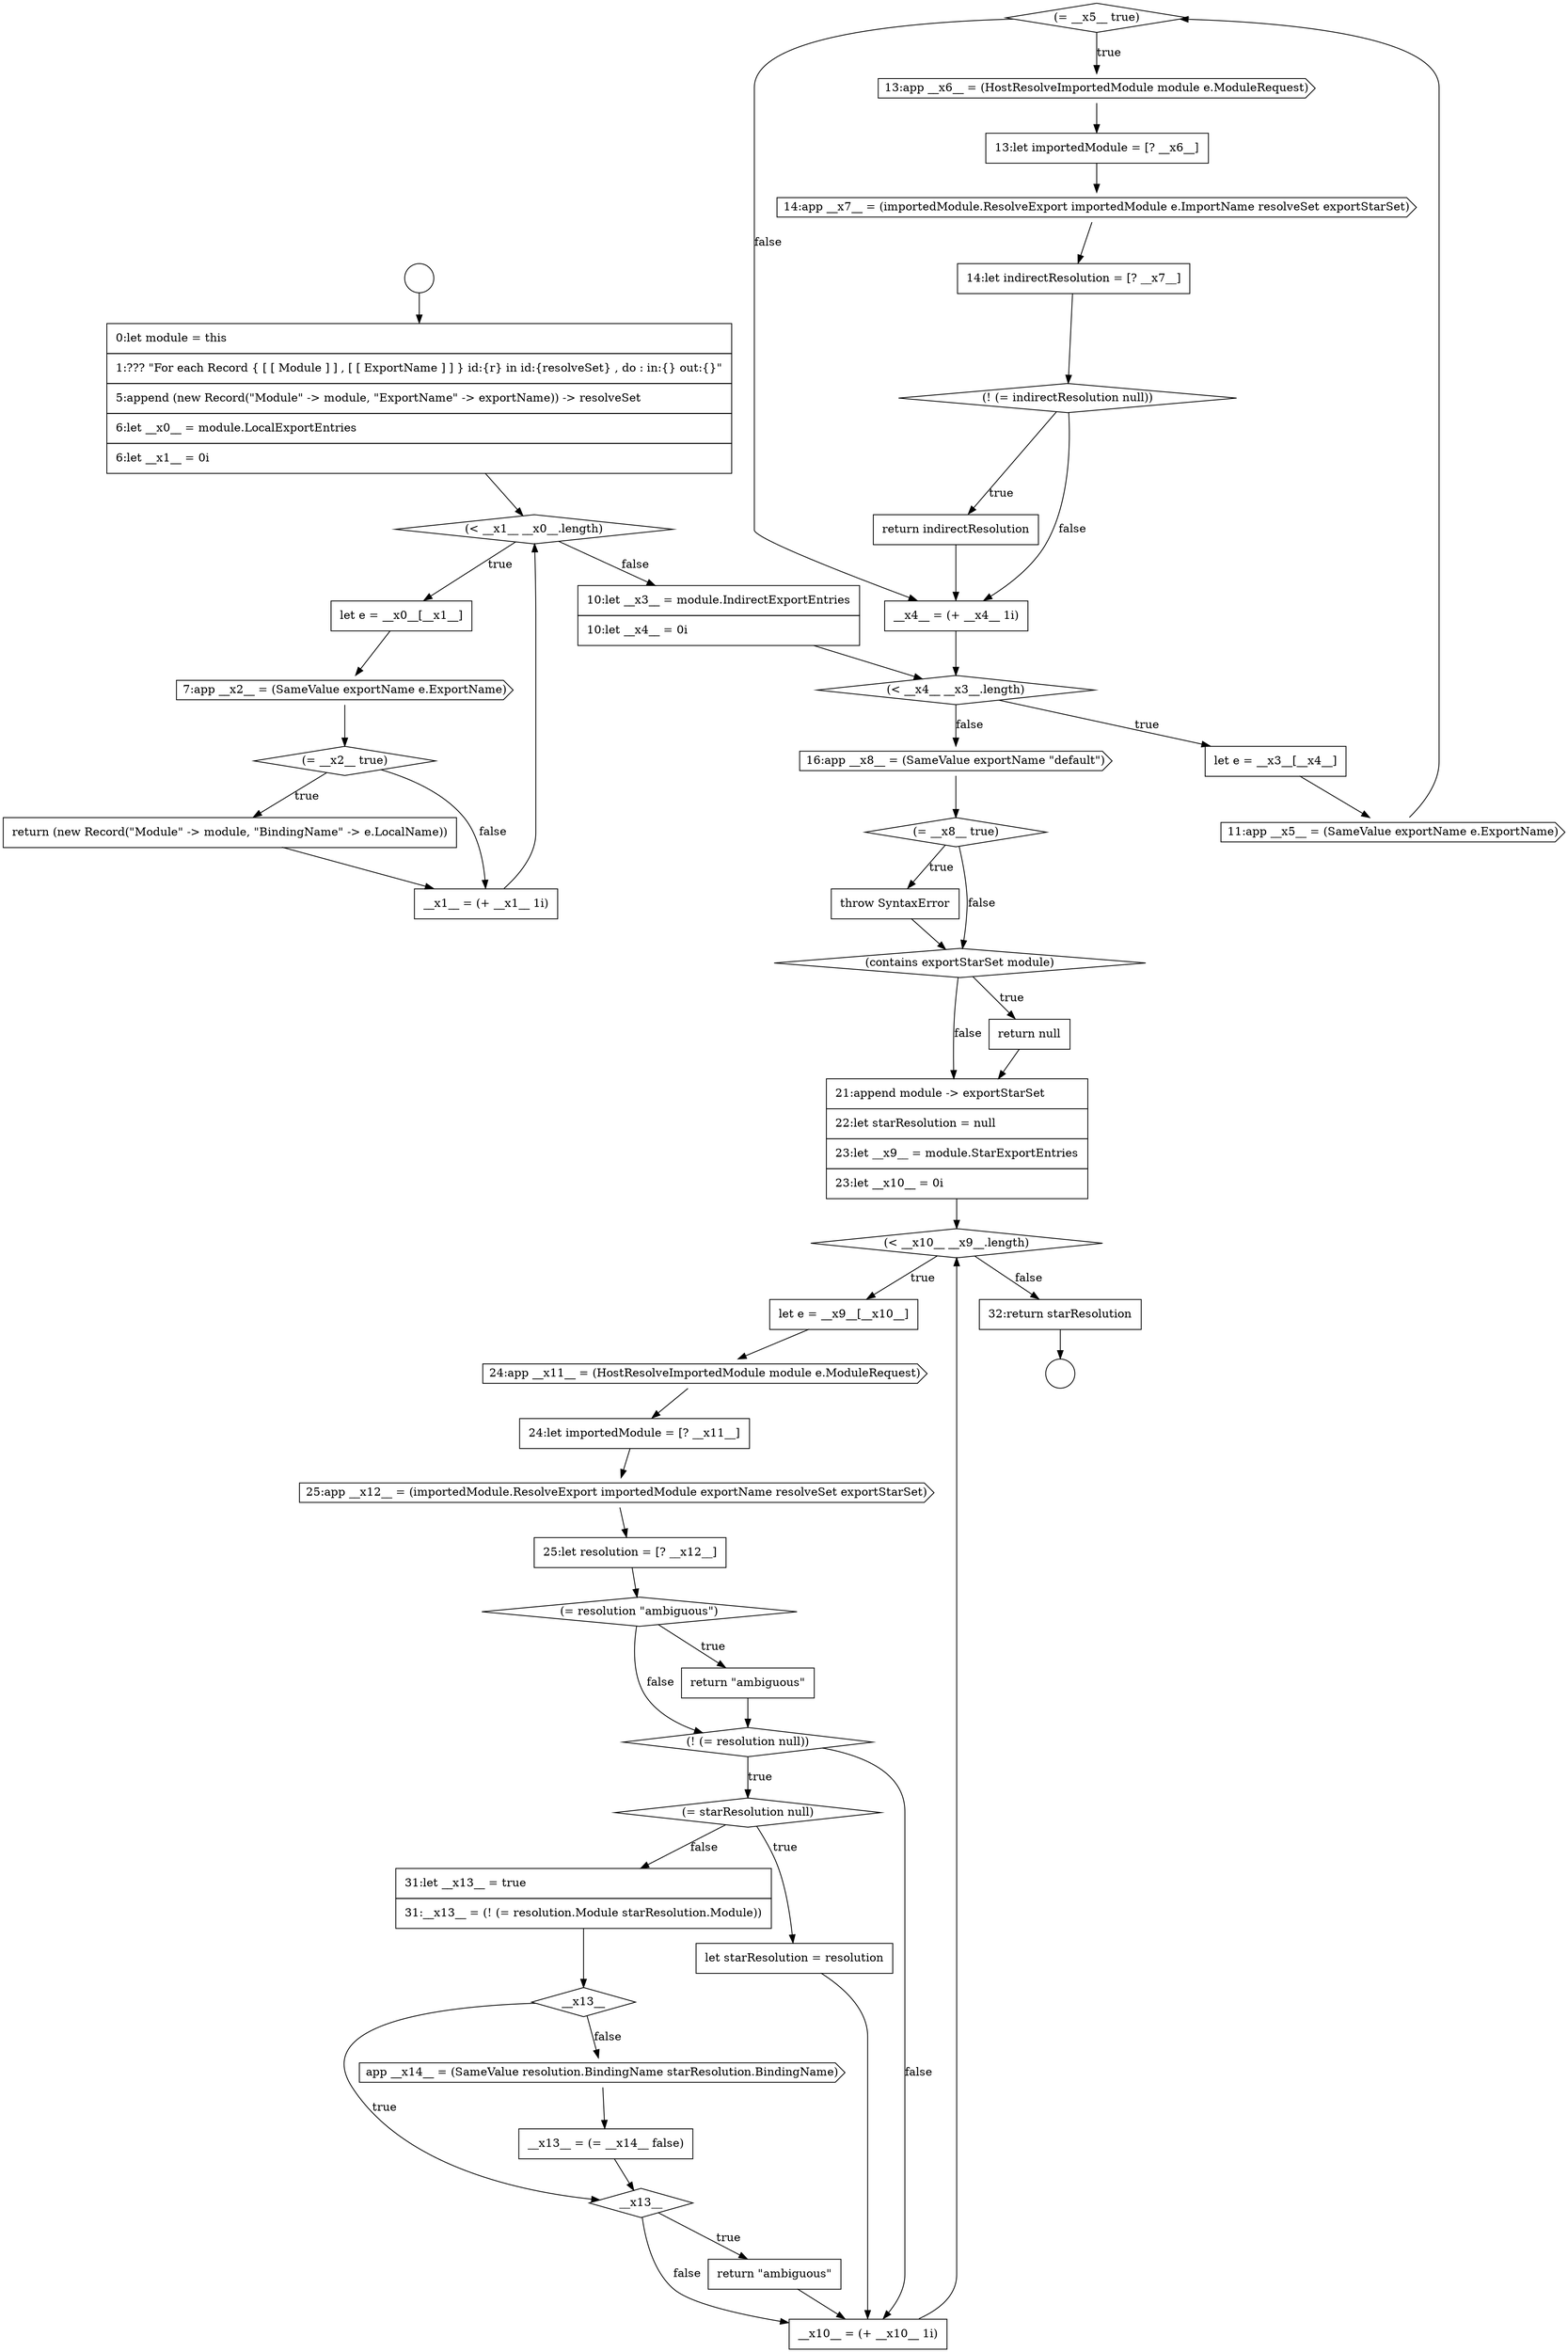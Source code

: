 digraph {
  node9657 [shape=diamond, label=<<font color="black">(= __x5__ true)</font>> color="black" fillcolor="white" style=filled]
  node9668 [shape=diamond, label=<<font color="black">(contains exportStarSet module)</font>> color="black" fillcolor="white" style=filled]
  node9661 [shape=none, margin=0, label=<<font color="black">
    <table border="0" cellborder="1" cellspacing="0" cellpadding="10">
      <tr><td align="left">14:let indirectResolution = [? __x7__]</td></tr>
    </table>
  </font>> color="black" fillcolor="white" style=filled]
  node9680 [shape=diamond, label=<<font color="black">(= starResolution null)</font>> color="black" fillcolor="white" style=filled]
  node9663 [shape=none, margin=0, label=<<font color="black">
    <table border="0" cellborder="1" cellspacing="0" cellpadding="10">
      <tr><td align="left">return indirectResolution</td></tr>
    </table>
  </font>> color="black" fillcolor="white" style=filled]
  node9679 [shape=diamond, label=<<font color="black">(! (= resolution null))</font>> color="black" fillcolor="white" style=filled]
  node9653 [shape=none, margin=0, label=<<font color="black">
    <table border="0" cellborder="1" cellspacing="0" cellpadding="10">
      <tr><td align="left">10:let __x3__ = module.IndirectExportEntries</td></tr>
      <tr><td align="left">10:let __x4__ = 0i</td></tr>
    </table>
  </font>> color="black" fillcolor="white" style=filled]
  node9648 [shape=none, margin=0, label=<<font color="black">
    <table border="0" cellborder="1" cellspacing="0" cellpadding="10">
      <tr><td align="left">let e = __x0__[__x1__]</td></tr>
    </table>
  </font>> color="black" fillcolor="white" style=filled]
  node9685 [shape=none, margin=0, label=<<font color="black">
    <table border="0" cellborder="1" cellspacing="0" cellpadding="10">
      <tr><td align="left">__x13__ = (= __x14__ false)</td></tr>
    </table>
  </font>> color="black" fillcolor="white" style=filled]
  node9676 [shape=none, margin=0, label=<<font color="black">
    <table border="0" cellborder="1" cellspacing="0" cellpadding="10">
      <tr><td align="left">25:let resolution = [? __x12__]</td></tr>
    </table>
  </font>> color="black" fillcolor="white" style=filled]
  node9644 [shape=circle label=" " color="black" fillcolor="white" style=filled]
  node9672 [shape=none, margin=0, label=<<font color="black">
    <table border="0" cellborder="1" cellspacing="0" cellpadding="10">
      <tr><td align="left">let e = __x9__[__x10__]</td></tr>
    </table>
  </font>> color="black" fillcolor="white" style=filled]
  node9682 [shape=none, margin=0, label=<<font color="black">
    <table border="0" cellborder="1" cellspacing="0" cellpadding="10">
      <tr><td align="left">31:let __x13__ = true</td></tr>
      <tr><td align="left">31:__x13__ = (! (= resolution.Module starResolution.Module))</td></tr>
    </table>
  </font>> color="black" fillcolor="white" style=filled]
  node9688 [shape=none, margin=0, label=<<font color="black">
    <table border="0" cellborder="1" cellspacing="0" cellpadding="10">
      <tr><td align="left">__x10__ = (+ __x10__ 1i)</td></tr>
    </table>
  </font>> color="black" fillcolor="white" style=filled]
  node9658 [shape=cds, label=<<font color="black">13:app __x6__ = (HostResolveImportedModule module e.ModuleRequest)</font>> color="black" fillcolor="white" style=filled]
  node9671 [shape=diamond, label=<<font color="black">(&lt; __x10__ __x9__.length)</font>> color="black" fillcolor="white" style=filled]
  node9667 [shape=none, margin=0, label=<<font color="black">
    <table border="0" cellborder="1" cellspacing="0" cellpadding="10">
      <tr><td align="left">throw SyntaxError</td></tr>
    </table>
  </font>> color="black" fillcolor="white" style=filled]
  node9662 [shape=diamond, label=<<font color="black">(! (= indirectResolution null))</font>> color="black" fillcolor="white" style=filled]
  node9645 [shape=circle label=" " color="black" fillcolor="white" style=filled]
  node9684 [shape=cds, label=<<font color="black">app __x14__ = (SameValue resolution.BindingName starResolution.BindingName)</font>> color="black" fillcolor="white" style=filled]
  node9689 [shape=none, margin=0, label=<<font color="black">
    <table border="0" cellborder="1" cellspacing="0" cellpadding="10">
      <tr><td align="left">32:return starResolution</td></tr>
    </table>
  </font>> color="black" fillcolor="white" style=filled]
  node9677 [shape=diamond, label=<<font color="black">(= resolution &quot;ambiguous&quot;)</font>> color="black" fillcolor="white" style=filled]
  node9650 [shape=diamond, label=<<font color="black">(= __x2__ true)</font>> color="black" fillcolor="white" style=filled]
  node9652 [shape=none, margin=0, label=<<font color="black">
    <table border="0" cellborder="1" cellspacing="0" cellpadding="10">
      <tr><td align="left">__x1__ = (+ __x1__ 1i)</td></tr>
    </table>
  </font>> color="black" fillcolor="white" style=filled]
  node9659 [shape=none, margin=0, label=<<font color="black">
    <table border="0" cellborder="1" cellspacing="0" cellpadding="10">
      <tr><td align="left">13:let importedModule = [? __x6__]</td></tr>
    </table>
  </font>> color="black" fillcolor="white" style=filled]
  node9687 [shape=none, margin=0, label=<<font color="black">
    <table border="0" cellborder="1" cellspacing="0" cellpadding="10">
      <tr><td align="left">return &quot;ambiguous&quot;</td></tr>
    </table>
  </font>> color="black" fillcolor="white" style=filled]
  node9681 [shape=none, margin=0, label=<<font color="black">
    <table border="0" cellborder="1" cellspacing="0" cellpadding="10">
      <tr><td align="left">let starResolution = resolution</td></tr>
    </table>
  </font>> color="black" fillcolor="white" style=filled]
  node9670 [shape=none, margin=0, label=<<font color="black">
    <table border="0" cellborder="1" cellspacing="0" cellpadding="10">
      <tr><td align="left">21:append module -&gt; exportStarSet</td></tr>
      <tr><td align="left">22:let starResolution = null</td></tr>
      <tr><td align="left">23:let __x9__ = module.StarExportEntries</td></tr>
      <tr><td align="left">23:let __x10__ = 0i</td></tr>
    </table>
  </font>> color="black" fillcolor="white" style=filled]
  node9655 [shape=none, margin=0, label=<<font color="black">
    <table border="0" cellborder="1" cellspacing="0" cellpadding="10">
      <tr><td align="left">let e = __x3__[__x4__]</td></tr>
    </table>
  </font>> color="black" fillcolor="white" style=filled]
  node9674 [shape=none, margin=0, label=<<font color="black">
    <table border="0" cellborder="1" cellspacing="0" cellpadding="10">
      <tr><td align="left">24:let importedModule = [? __x11__]</td></tr>
    </table>
  </font>> color="black" fillcolor="white" style=filled]
  node9673 [shape=cds, label=<<font color="black">24:app __x11__ = (HostResolveImportedModule module e.ModuleRequest)</font>> color="black" fillcolor="white" style=filled]
  node9651 [shape=none, margin=0, label=<<font color="black">
    <table border="0" cellborder="1" cellspacing="0" cellpadding="10">
      <tr><td align="left">return (new Record(&quot;Module&quot; -&gt; module, &quot;BindingName&quot; -&gt; e.LocalName))</td></tr>
    </table>
  </font>> color="black" fillcolor="white" style=filled]
  node9646 [shape=none, margin=0, label=<<font color="black">
    <table border="0" cellborder="1" cellspacing="0" cellpadding="10">
      <tr><td align="left">0:let module = this</td></tr>
      <tr><td align="left">1:??? &quot;For each Record { [ [ Module ] ] , [ [ ExportName ] ] } id:{r} in id:{resolveSet} , do : in:{} out:{}&quot;</td></tr>
      <tr><td align="left">5:append (new Record(&quot;Module&quot; -&gt; module, &quot;ExportName&quot; -&gt; exportName)) -&gt; resolveSet</td></tr>
      <tr><td align="left">6:let __x0__ = module.LocalExportEntries</td></tr>
      <tr><td align="left">6:let __x1__ = 0i</td></tr>
    </table>
  </font>> color="black" fillcolor="white" style=filled]
  node9678 [shape=none, margin=0, label=<<font color="black">
    <table border="0" cellborder="1" cellspacing="0" cellpadding="10">
      <tr><td align="left">return &quot;ambiguous&quot;</td></tr>
    </table>
  </font>> color="black" fillcolor="white" style=filled]
  node9656 [shape=cds, label=<<font color="black">11:app __x5__ = (SameValue exportName e.ExportName)</font>> color="black" fillcolor="white" style=filled]
  node9649 [shape=cds, label=<<font color="black">7:app __x2__ = (SameValue exportName e.ExportName)</font>> color="black" fillcolor="white" style=filled]
  node9683 [shape=diamond, label=<<font color="black">__x13__</font>> color="black" fillcolor="white" style=filled]
  node9666 [shape=diamond, label=<<font color="black">(= __x8__ true)</font>> color="black" fillcolor="white" style=filled]
  node9675 [shape=cds, label=<<font color="black">25:app __x12__ = (importedModule.ResolveExport importedModule exportName resolveSet exportStarSet)</font>> color="black" fillcolor="white" style=filled]
  node9654 [shape=diamond, label=<<font color="black">(&lt; __x4__ __x3__.length)</font>> color="black" fillcolor="white" style=filled]
  node9686 [shape=diamond, label=<<font color="black">__x13__</font>> color="black" fillcolor="white" style=filled]
  node9647 [shape=diamond, label=<<font color="black">(&lt; __x1__ __x0__.length)</font>> color="black" fillcolor="white" style=filled]
  node9664 [shape=none, margin=0, label=<<font color="black">
    <table border="0" cellborder="1" cellspacing="0" cellpadding="10">
      <tr><td align="left">__x4__ = (+ __x4__ 1i)</td></tr>
    </table>
  </font>> color="black" fillcolor="white" style=filled]
  node9665 [shape=cds, label=<<font color="black">16:app __x8__ = (SameValue exportName &quot;default&quot;)</font>> color="black" fillcolor="white" style=filled]
  node9669 [shape=none, margin=0, label=<<font color="black">
    <table border="0" cellborder="1" cellspacing="0" cellpadding="10">
      <tr><td align="left">return null</td></tr>
    </table>
  </font>> color="black" fillcolor="white" style=filled]
  node9660 [shape=cds, label=<<font color="black">14:app __x7__ = (importedModule.ResolveExport importedModule e.ImportName resolveSet exportStarSet)</font>> color="black" fillcolor="white" style=filled]
  node9668 -> node9669 [label=<<font color="black">true</font>> color="black"]
  node9668 -> node9670 [label=<<font color="black">false</font>> color="black"]
  node9683 -> node9686 [label=<<font color="black">true</font>> color="black"]
  node9683 -> node9684 [label=<<font color="black">false</font>> color="black"]
  node9676 -> node9677 [ color="black"]
  node9644 -> node9646 [ color="black"]
  node9646 -> node9647 [ color="black"]
  node9670 -> node9671 [ color="black"]
  node9661 -> node9662 [ color="black"]
  node9684 -> node9685 [ color="black"]
  node9654 -> node9655 [label=<<font color="black">true</font>> color="black"]
  node9654 -> node9665 [label=<<font color="black">false</font>> color="black"]
  node9669 -> node9670 [ color="black"]
  node9680 -> node9681 [label=<<font color="black">true</font>> color="black"]
  node9680 -> node9682 [label=<<font color="black">false</font>> color="black"]
  node9648 -> node9649 [ color="black"]
  node9666 -> node9667 [label=<<font color="black">true</font>> color="black"]
  node9666 -> node9668 [label=<<font color="black">false</font>> color="black"]
  node9647 -> node9648 [label=<<font color="black">true</font>> color="black"]
  node9647 -> node9653 [label=<<font color="black">false</font>> color="black"]
  node9662 -> node9663 [label=<<font color="black">true</font>> color="black"]
  node9662 -> node9664 [label=<<font color="black">false</font>> color="black"]
  node9656 -> node9657 [ color="black"]
  node9660 -> node9661 [ color="black"]
  node9665 -> node9666 [ color="black"]
  node9681 -> node9688 [ color="black"]
  node9673 -> node9674 [ color="black"]
  node9682 -> node9683 [ color="black"]
  node9679 -> node9680 [label=<<font color="black">true</font>> color="black"]
  node9679 -> node9688 [label=<<font color="black">false</font>> color="black"]
  node9653 -> node9654 [ color="black"]
  node9659 -> node9660 [ color="black"]
  node9674 -> node9675 [ color="black"]
  node9667 -> node9668 [ color="black"]
  node9658 -> node9659 [ color="black"]
  node9677 -> node9678 [label=<<font color="black">true</font>> color="black"]
  node9677 -> node9679 [label=<<font color="black">false</font>> color="black"]
  node9664 -> node9654 [ color="black"]
  node9649 -> node9650 [ color="black"]
  node9650 -> node9651 [label=<<font color="black">true</font>> color="black"]
  node9650 -> node9652 [label=<<font color="black">false</font>> color="black"]
  node9688 -> node9671 [ color="black"]
  node9678 -> node9679 [ color="black"]
  node9657 -> node9658 [label=<<font color="black">true</font>> color="black"]
  node9657 -> node9664 [label=<<font color="black">false</font>> color="black"]
  node9671 -> node9672 [label=<<font color="black">true</font>> color="black"]
  node9671 -> node9689 [label=<<font color="black">false</font>> color="black"]
  node9675 -> node9676 [ color="black"]
  node9651 -> node9652 [ color="black"]
  node9672 -> node9673 [ color="black"]
  node9685 -> node9686 [ color="black"]
  node9652 -> node9647 [ color="black"]
  node9686 -> node9687 [label=<<font color="black">true</font>> color="black"]
  node9686 -> node9688 [label=<<font color="black">false</font>> color="black"]
  node9689 -> node9645 [ color="black"]
  node9655 -> node9656 [ color="black"]
  node9687 -> node9688 [ color="black"]
  node9663 -> node9664 [ color="black"]
}
